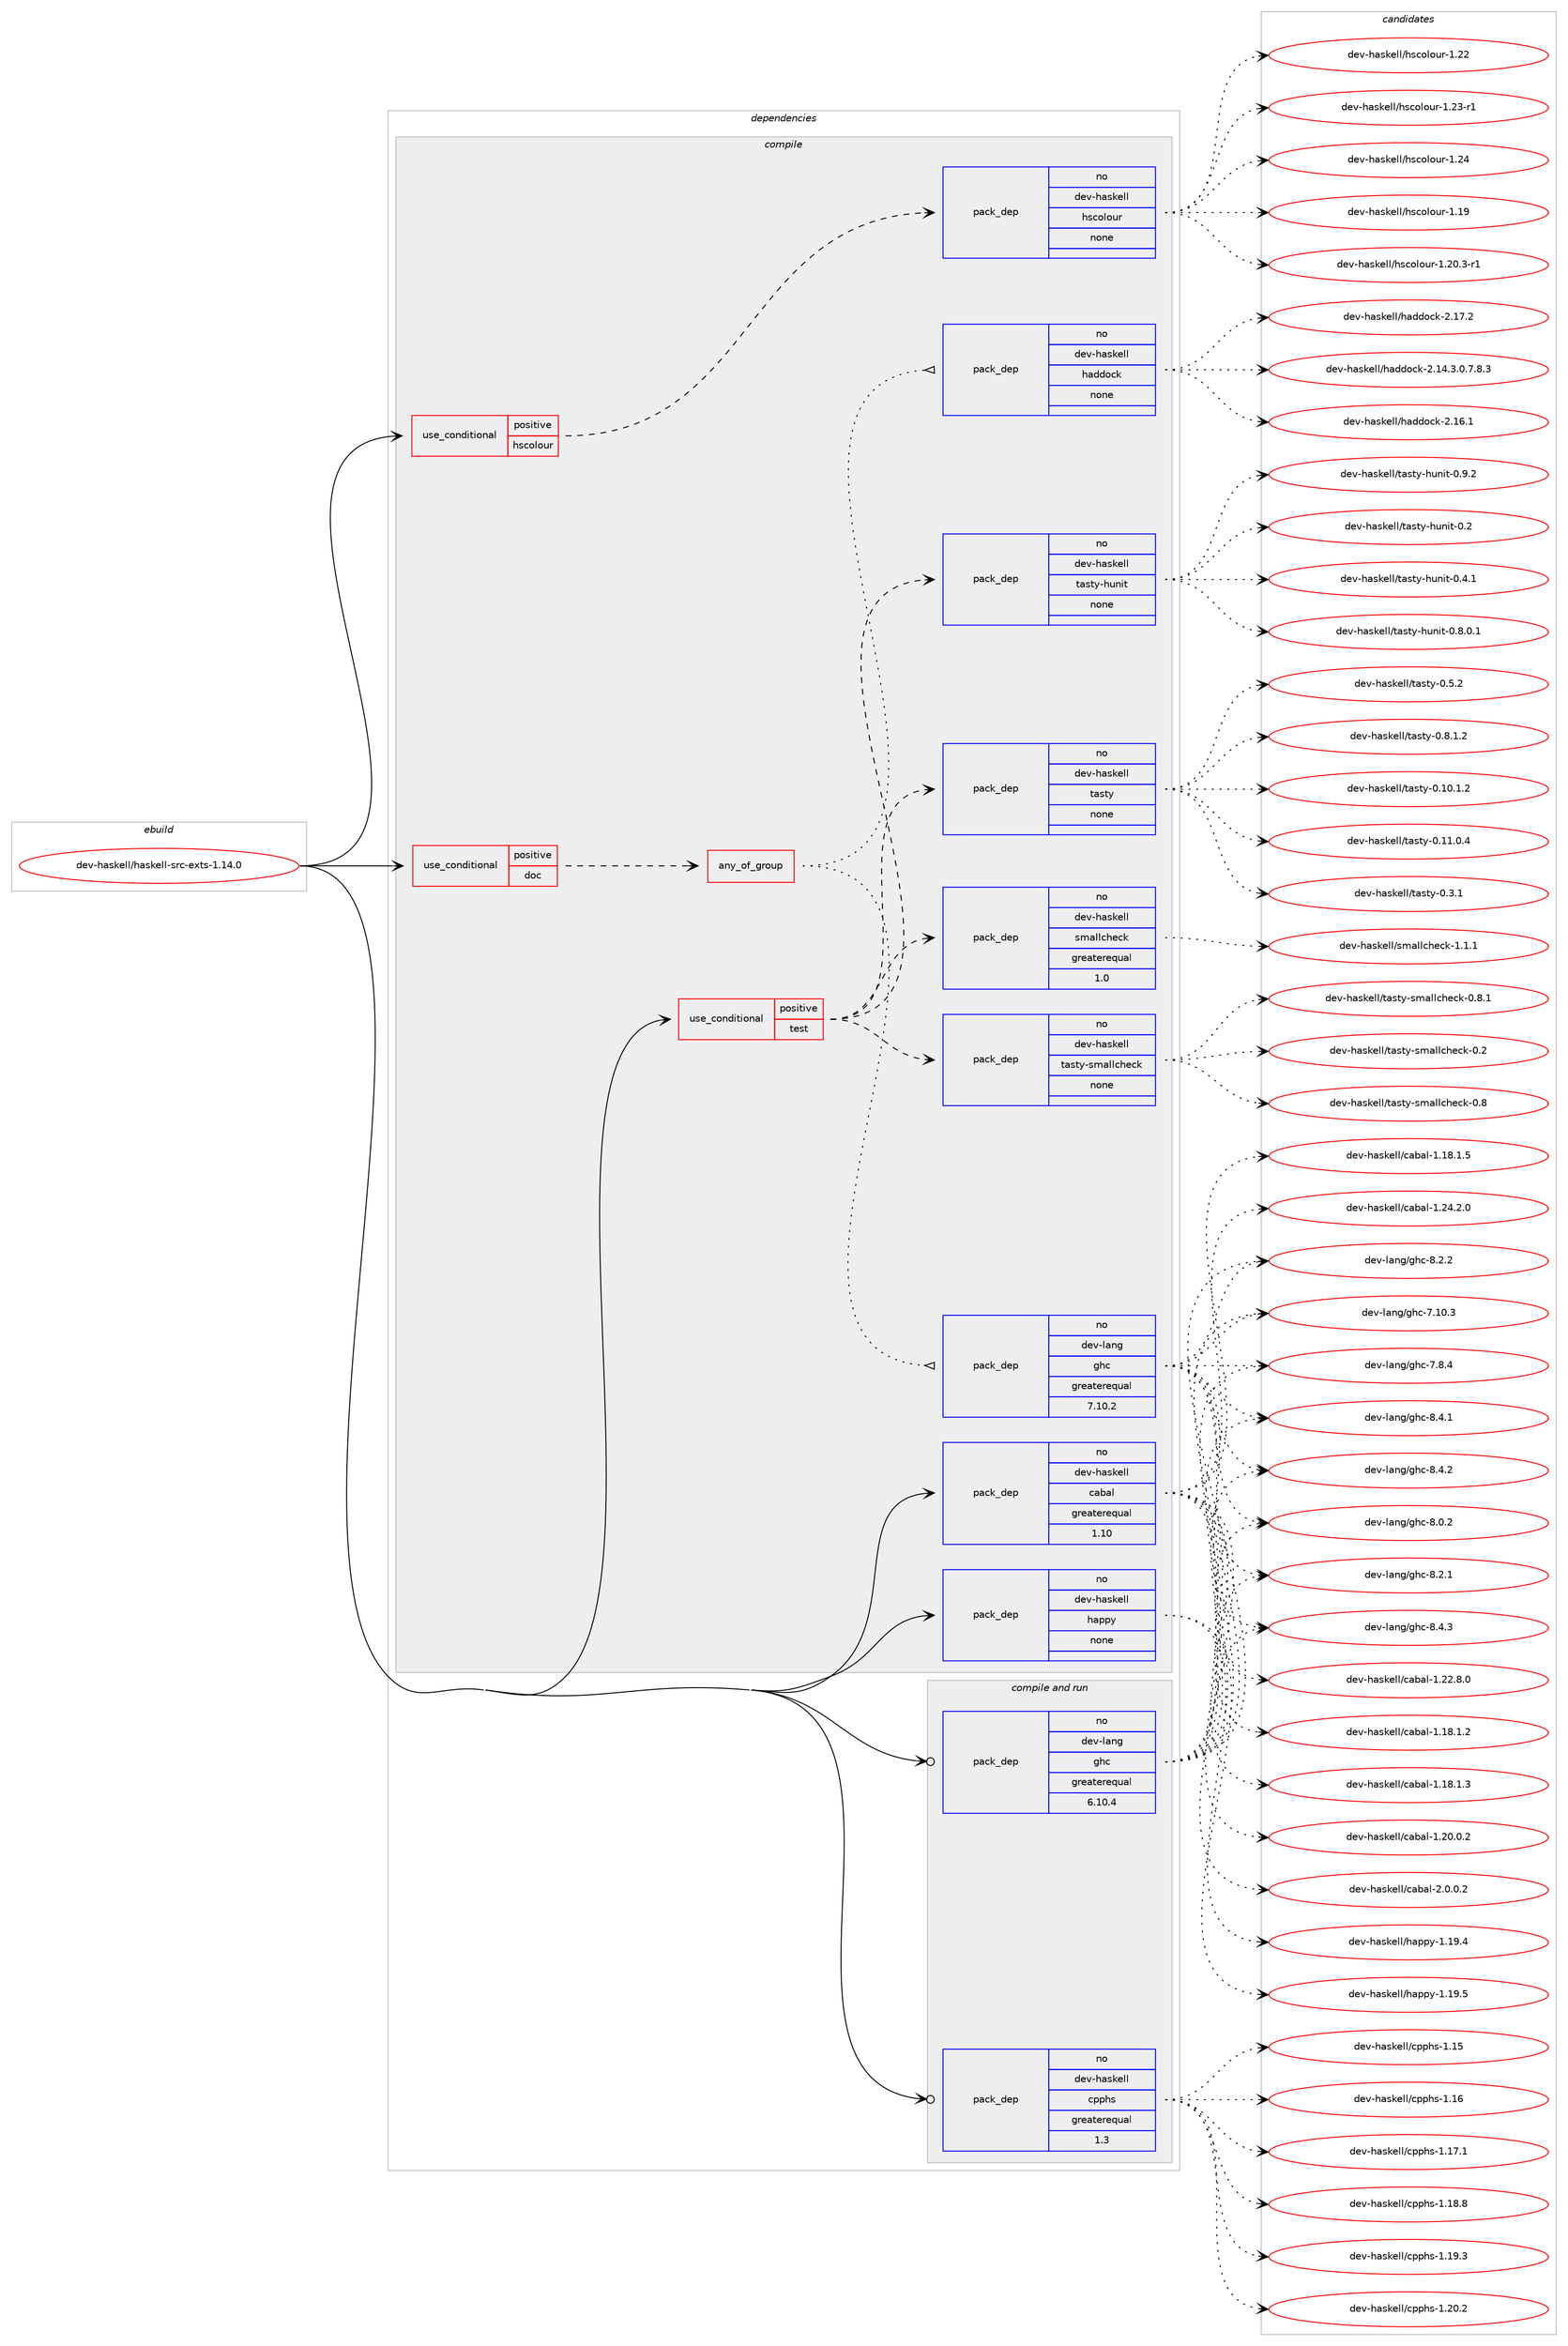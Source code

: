 digraph prolog {

# *************
# Graph options
# *************

newrank=true;
concentrate=true;
compound=true;
graph [rankdir=LR,fontname=Helvetica,fontsize=10,ranksep=1.5];#, ranksep=2.5, nodesep=0.2];
edge  [arrowhead=vee];
node  [fontname=Helvetica,fontsize=10];

# **********
# The ebuild
# **********

subgraph cluster_leftcol {
color=gray;
rank=same;
label=<<i>ebuild</i>>;
id [label="dev-haskell/haskell-src-exts-1.14.0", color=red, width=4, href="../dev-haskell/haskell-src-exts-1.14.0.svg"];
}

# ****************
# The dependencies
# ****************

subgraph cluster_midcol {
color=gray;
label=<<i>dependencies</i>>;
subgraph cluster_compile {
fillcolor="#eeeeee";
style=filled;
label=<<i>compile</i>>;
subgraph cond359830 {
dependency1334212 [label=<<TABLE BORDER="0" CELLBORDER="1" CELLSPACING="0" CELLPADDING="4"><TR><TD ROWSPAN="3" CELLPADDING="10">use_conditional</TD></TR><TR><TD>positive</TD></TR><TR><TD>doc</TD></TR></TABLE>>, shape=none, color=red];
subgraph any20986 {
dependency1334213 [label=<<TABLE BORDER="0" CELLBORDER="1" CELLSPACING="0" CELLPADDING="4"><TR><TD CELLPADDING="10">any_of_group</TD></TR></TABLE>>, shape=none, color=red];subgraph pack952844 {
dependency1334214 [label=<<TABLE BORDER="0" CELLBORDER="1" CELLSPACING="0" CELLPADDING="4" WIDTH="220"><TR><TD ROWSPAN="6" CELLPADDING="30">pack_dep</TD></TR><TR><TD WIDTH="110">no</TD></TR><TR><TD>dev-haskell</TD></TR><TR><TD>haddock</TD></TR><TR><TD>none</TD></TR><TR><TD></TD></TR></TABLE>>, shape=none, color=blue];
}
dependency1334213:e -> dependency1334214:w [weight=20,style="dotted",arrowhead="oinv"];
subgraph pack952845 {
dependency1334215 [label=<<TABLE BORDER="0" CELLBORDER="1" CELLSPACING="0" CELLPADDING="4" WIDTH="220"><TR><TD ROWSPAN="6" CELLPADDING="30">pack_dep</TD></TR><TR><TD WIDTH="110">no</TD></TR><TR><TD>dev-lang</TD></TR><TR><TD>ghc</TD></TR><TR><TD>greaterequal</TD></TR><TR><TD>7.10.2</TD></TR></TABLE>>, shape=none, color=blue];
}
dependency1334213:e -> dependency1334215:w [weight=20,style="dotted",arrowhead="oinv"];
}
dependency1334212:e -> dependency1334213:w [weight=20,style="dashed",arrowhead="vee"];
}
id:e -> dependency1334212:w [weight=20,style="solid",arrowhead="vee"];
subgraph cond359831 {
dependency1334216 [label=<<TABLE BORDER="0" CELLBORDER="1" CELLSPACING="0" CELLPADDING="4"><TR><TD ROWSPAN="3" CELLPADDING="10">use_conditional</TD></TR><TR><TD>positive</TD></TR><TR><TD>hscolour</TD></TR></TABLE>>, shape=none, color=red];
subgraph pack952846 {
dependency1334217 [label=<<TABLE BORDER="0" CELLBORDER="1" CELLSPACING="0" CELLPADDING="4" WIDTH="220"><TR><TD ROWSPAN="6" CELLPADDING="30">pack_dep</TD></TR><TR><TD WIDTH="110">no</TD></TR><TR><TD>dev-haskell</TD></TR><TR><TD>hscolour</TD></TR><TR><TD>none</TD></TR><TR><TD></TD></TR></TABLE>>, shape=none, color=blue];
}
dependency1334216:e -> dependency1334217:w [weight=20,style="dashed",arrowhead="vee"];
}
id:e -> dependency1334216:w [weight=20,style="solid",arrowhead="vee"];
subgraph cond359832 {
dependency1334218 [label=<<TABLE BORDER="0" CELLBORDER="1" CELLSPACING="0" CELLPADDING="4"><TR><TD ROWSPAN="3" CELLPADDING="10">use_conditional</TD></TR><TR><TD>positive</TD></TR><TR><TD>test</TD></TR></TABLE>>, shape=none, color=red];
subgraph pack952847 {
dependency1334219 [label=<<TABLE BORDER="0" CELLBORDER="1" CELLSPACING="0" CELLPADDING="4" WIDTH="220"><TR><TD ROWSPAN="6" CELLPADDING="30">pack_dep</TD></TR><TR><TD WIDTH="110">no</TD></TR><TR><TD>dev-haskell</TD></TR><TR><TD>smallcheck</TD></TR><TR><TD>greaterequal</TD></TR><TR><TD>1.0</TD></TR></TABLE>>, shape=none, color=blue];
}
dependency1334218:e -> dependency1334219:w [weight=20,style="dashed",arrowhead="vee"];
subgraph pack952848 {
dependency1334220 [label=<<TABLE BORDER="0" CELLBORDER="1" CELLSPACING="0" CELLPADDING="4" WIDTH="220"><TR><TD ROWSPAN="6" CELLPADDING="30">pack_dep</TD></TR><TR><TD WIDTH="110">no</TD></TR><TR><TD>dev-haskell</TD></TR><TR><TD>tasty</TD></TR><TR><TD>none</TD></TR><TR><TD></TD></TR></TABLE>>, shape=none, color=blue];
}
dependency1334218:e -> dependency1334220:w [weight=20,style="dashed",arrowhead="vee"];
subgraph pack952849 {
dependency1334221 [label=<<TABLE BORDER="0" CELLBORDER="1" CELLSPACING="0" CELLPADDING="4" WIDTH="220"><TR><TD ROWSPAN="6" CELLPADDING="30">pack_dep</TD></TR><TR><TD WIDTH="110">no</TD></TR><TR><TD>dev-haskell</TD></TR><TR><TD>tasty-hunit</TD></TR><TR><TD>none</TD></TR><TR><TD></TD></TR></TABLE>>, shape=none, color=blue];
}
dependency1334218:e -> dependency1334221:w [weight=20,style="dashed",arrowhead="vee"];
subgraph pack952850 {
dependency1334222 [label=<<TABLE BORDER="0" CELLBORDER="1" CELLSPACING="0" CELLPADDING="4" WIDTH="220"><TR><TD ROWSPAN="6" CELLPADDING="30">pack_dep</TD></TR><TR><TD WIDTH="110">no</TD></TR><TR><TD>dev-haskell</TD></TR><TR><TD>tasty-smallcheck</TD></TR><TR><TD>none</TD></TR><TR><TD></TD></TR></TABLE>>, shape=none, color=blue];
}
dependency1334218:e -> dependency1334222:w [weight=20,style="dashed",arrowhead="vee"];
}
id:e -> dependency1334218:w [weight=20,style="solid",arrowhead="vee"];
subgraph pack952851 {
dependency1334223 [label=<<TABLE BORDER="0" CELLBORDER="1" CELLSPACING="0" CELLPADDING="4" WIDTH="220"><TR><TD ROWSPAN="6" CELLPADDING="30">pack_dep</TD></TR><TR><TD WIDTH="110">no</TD></TR><TR><TD>dev-haskell</TD></TR><TR><TD>cabal</TD></TR><TR><TD>greaterequal</TD></TR><TR><TD>1.10</TD></TR></TABLE>>, shape=none, color=blue];
}
id:e -> dependency1334223:w [weight=20,style="solid",arrowhead="vee"];
subgraph pack952852 {
dependency1334224 [label=<<TABLE BORDER="0" CELLBORDER="1" CELLSPACING="0" CELLPADDING="4" WIDTH="220"><TR><TD ROWSPAN="6" CELLPADDING="30">pack_dep</TD></TR><TR><TD WIDTH="110">no</TD></TR><TR><TD>dev-haskell</TD></TR><TR><TD>happy</TD></TR><TR><TD>none</TD></TR><TR><TD></TD></TR></TABLE>>, shape=none, color=blue];
}
id:e -> dependency1334224:w [weight=20,style="solid",arrowhead="vee"];
}
subgraph cluster_compileandrun {
fillcolor="#eeeeee";
style=filled;
label=<<i>compile and run</i>>;
subgraph pack952853 {
dependency1334225 [label=<<TABLE BORDER="0" CELLBORDER="1" CELLSPACING="0" CELLPADDING="4" WIDTH="220"><TR><TD ROWSPAN="6" CELLPADDING="30">pack_dep</TD></TR><TR><TD WIDTH="110">no</TD></TR><TR><TD>dev-haskell</TD></TR><TR><TD>cpphs</TD></TR><TR><TD>greaterequal</TD></TR><TR><TD>1.3</TD></TR></TABLE>>, shape=none, color=blue];
}
id:e -> dependency1334225:w [weight=20,style="solid",arrowhead="odotvee"];
subgraph pack952854 {
dependency1334226 [label=<<TABLE BORDER="0" CELLBORDER="1" CELLSPACING="0" CELLPADDING="4" WIDTH="220"><TR><TD ROWSPAN="6" CELLPADDING="30">pack_dep</TD></TR><TR><TD WIDTH="110">no</TD></TR><TR><TD>dev-lang</TD></TR><TR><TD>ghc</TD></TR><TR><TD>greaterequal</TD></TR><TR><TD>6.10.4</TD></TR></TABLE>>, shape=none, color=blue];
}
id:e -> dependency1334226:w [weight=20,style="solid",arrowhead="odotvee"];
}
subgraph cluster_run {
fillcolor="#eeeeee";
style=filled;
label=<<i>run</i>>;
}
}

# **************
# The candidates
# **************

subgraph cluster_choices {
rank=same;
color=gray;
label=<<i>candidates</i>>;

subgraph choice952844 {
color=black;
nodesep=1;
choice1001011184510497115107101108108471049710010011199107455046495246514648465546564651 [label="dev-haskell/haddock-2.14.3.0.7.8.3", color=red, width=4,href="../dev-haskell/haddock-2.14.3.0.7.8.3.svg"];
choice100101118451049711510710110810847104971001001119910745504649544649 [label="dev-haskell/haddock-2.16.1", color=red, width=4,href="../dev-haskell/haddock-2.16.1.svg"];
choice100101118451049711510710110810847104971001001119910745504649554650 [label="dev-haskell/haddock-2.17.2", color=red, width=4,href="../dev-haskell/haddock-2.17.2.svg"];
dependency1334214:e -> choice1001011184510497115107101108108471049710010011199107455046495246514648465546564651:w [style=dotted,weight="100"];
dependency1334214:e -> choice100101118451049711510710110810847104971001001119910745504649544649:w [style=dotted,weight="100"];
dependency1334214:e -> choice100101118451049711510710110810847104971001001119910745504649554650:w [style=dotted,weight="100"];
}
subgraph choice952845 {
color=black;
nodesep=1;
choice1001011184510897110103471031049945554649484651 [label="dev-lang/ghc-7.10.3", color=red, width=4,href="../dev-lang/ghc-7.10.3.svg"];
choice10010111845108971101034710310499455546564652 [label="dev-lang/ghc-7.8.4", color=red, width=4,href="../dev-lang/ghc-7.8.4.svg"];
choice10010111845108971101034710310499455646484650 [label="dev-lang/ghc-8.0.2", color=red, width=4,href="../dev-lang/ghc-8.0.2.svg"];
choice10010111845108971101034710310499455646504649 [label="dev-lang/ghc-8.2.1", color=red, width=4,href="../dev-lang/ghc-8.2.1.svg"];
choice10010111845108971101034710310499455646504650 [label="dev-lang/ghc-8.2.2", color=red, width=4,href="../dev-lang/ghc-8.2.2.svg"];
choice10010111845108971101034710310499455646524649 [label="dev-lang/ghc-8.4.1", color=red, width=4,href="../dev-lang/ghc-8.4.1.svg"];
choice10010111845108971101034710310499455646524650 [label="dev-lang/ghc-8.4.2", color=red, width=4,href="../dev-lang/ghc-8.4.2.svg"];
choice10010111845108971101034710310499455646524651 [label="dev-lang/ghc-8.4.3", color=red, width=4,href="../dev-lang/ghc-8.4.3.svg"];
dependency1334215:e -> choice1001011184510897110103471031049945554649484651:w [style=dotted,weight="100"];
dependency1334215:e -> choice10010111845108971101034710310499455546564652:w [style=dotted,weight="100"];
dependency1334215:e -> choice10010111845108971101034710310499455646484650:w [style=dotted,weight="100"];
dependency1334215:e -> choice10010111845108971101034710310499455646504649:w [style=dotted,weight="100"];
dependency1334215:e -> choice10010111845108971101034710310499455646504650:w [style=dotted,weight="100"];
dependency1334215:e -> choice10010111845108971101034710310499455646524649:w [style=dotted,weight="100"];
dependency1334215:e -> choice10010111845108971101034710310499455646524650:w [style=dotted,weight="100"];
dependency1334215:e -> choice10010111845108971101034710310499455646524651:w [style=dotted,weight="100"];
}
subgraph choice952846 {
color=black;
nodesep=1;
choice100101118451049711510710110810847104115991111081111171144549464957 [label="dev-haskell/hscolour-1.19", color=red, width=4,href="../dev-haskell/hscolour-1.19.svg"];
choice10010111845104971151071011081084710411599111108111117114454946504846514511449 [label="dev-haskell/hscolour-1.20.3-r1", color=red, width=4,href="../dev-haskell/hscolour-1.20.3-r1.svg"];
choice100101118451049711510710110810847104115991111081111171144549465050 [label="dev-haskell/hscolour-1.22", color=red, width=4,href="../dev-haskell/hscolour-1.22.svg"];
choice1001011184510497115107101108108471041159911110811111711445494650514511449 [label="dev-haskell/hscolour-1.23-r1", color=red, width=4,href="../dev-haskell/hscolour-1.23-r1.svg"];
choice100101118451049711510710110810847104115991111081111171144549465052 [label="dev-haskell/hscolour-1.24", color=red, width=4,href="../dev-haskell/hscolour-1.24.svg"];
dependency1334217:e -> choice100101118451049711510710110810847104115991111081111171144549464957:w [style=dotted,weight="100"];
dependency1334217:e -> choice10010111845104971151071011081084710411599111108111117114454946504846514511449:w [style=dotted,weight="100"];
dependency1334217:e -> choice100101118451049711510710110810847104115991111081111171144549465050:w [style=dotted,weight="100"];
dependency1334217:e -> choice1001011184510497115107101108108471041159911110811111711445494650514511449:w [style=dotted,weight="100"];
dependency1334217:e -> choice100101118451049711510710110810847104115991111081111171144549465052:w [style=dotted,weight="100"];
}
subgraph choice952847 {
color=black;
nodesep=1;
choice100101118451049711510710110810847115109971081089910410199107454946494649 [label="dev-haskell/smallcheck-1.1.1", color=red, width=4,href="../dev-haskell/smallcheck-1.1.1.svg"];
dependency1334219:e -> choice100101118451049711510710110810847115109971081089910410199107454946494649:w [style=dotted,weight="100"];
}
subgraph choice952848 {
color=black;
nodesep=1;
choice10010111845104971151071011081084711697115116121454846494846494650 [label="dev-haskell/tasty-0.10.1.2", color=red, width=4,href="../dev-haskell/tasty-0.10.1.2.svg"];
choice10010111845104971151071011081084711697115116121454846494946484652 [label="dev-haskell/tasty-0.11.0.4", color=red, width=4,href="../dev-haskell/tasty-0.11.0.4.svg"];
choice10010111845104971151071011081084711697115116121454846514649 [label="dev-haskell/tasty-0.3.1", color=red, width=4,href="../dev-haskell/tasty-0.3.1.svg"];
choice10010111845104971151071011081084711697115116121454846534650 [label="dev-haskell/tasty-0.5.2", color=red, width=4,href="../dev-haskell/tasty-0.5.2.svg"];
choice100101118451049711510710110810847116971151161214548465646494650 [label="dev-haskell/tasty-0.8.1.2", color=red, width=4,href="../dev-haskell/tasty-0.8.1.2.svg"];
dependency1334220:e -> choice10010111845104971151071011081084711697115116121454846494846494650:w [style=dotted,weight="100"];
dependency1334220:e -> choice10010111845104971151071011081084711697115116121454846494946484652:w [style=dotted,weight="100"];
dependency1334220:e -> choice10010111845104971151071011081084711697115116121454846514649:w [style=dotted,weight="100"];
dependency1334220:e -> choice10010111845104971151071011081084711697115116121454846534650:w [style=dotted,weight="100"];
dependency1334220:e -> choice100101118451049711510710110810847116971151161214548465646494650:w [style=dotted,weight="100"];
}
subgraph choice952849 {
color=black;
nodesep=1;
choice100101118451049711510710110810847116971151161214510411711010511645484650 [label="dev-haskell/tasty-hunit-0.2", color=red, width=4,href="../dev-haskell/tasty-hunit-0.2.svg"];
choice1001011184510497115107101108108471169711511612145104117110105116454846524649 [label="dev-haskell/tasty-hunit-0.4.1", color=red, width=4,href="../dev-haskell/tasty-hunit-0.4.1.svg"];
choice10010111845104971151071011081084711697115116121451041171101051164548465646484649 [label="dev-haskell/tasty-hunit-0.8.0.1", color=red, width=4,href="../dev-haskell/tasty-hunit-0.8.0.1.svg"];
choice1001011184510497115107101108108471169711511612145104117110105116454846574650 [label="dev-haskell/tasty-hunit-0.9.2", color=red, width=4,href="../dev-haskell/tasty-hunit-0.9.2.svg"];
dependency1334221:e -> choice100101118451049711510710110810847116971151161214510411711010511645484650:w [style=dotted,weight="100"];
dependency1334221:e -> choice1001011184510497115107101108108471169711511612145104117110105116454846524649:w [style=dotted,weight="100"];
dependency1334221:e -> choice10010111845104971151071011081084711697115116121451041171101051164548465646484649:w [style=dotted,weight="100"];
dependency1334221:e -> choice1001011184510497115107101108108471169711511612145104117110105116454846574650:w [style=dotted,weight="100"];
}
subgraph choice952850 {
color=black;
nodesep=1;
choice100101118451049711510710110810847116971151161214511510997108108991041019910745484650 [label="dev-haskell/tasty-smallcheck-0.2", color=red, width=4,href="../dev-haskell/tasty-smallcheck-0.2.svg"];
choice100101118451049711510710110810847116971151161214511510997108108991041019910745484656 [label="dev-haskell/tasty-smallcheck-0.8", color=red, width=4,href="../dev-haskell/tasty-smallcheck-0.8.svg"];
choice1001011184510497115107101108108471169711511612145115109971081089910410199107454846564649 [label="dev-haskell/tasty-smallcheck-0.8.1", color=red, width=4,href="../dev-haskell/tasty-smallcheck-0.8.1.svg"];
dependency1334222:e -> choice100101118451049711510710110810847116971151161214511510997108108991041019910745484650:w [style=dotted,weight="100"];
dependency1334222:e -> choice100101118451049711510710110810847116971151161214511510997108108991041019910745484656:w [style=dotted,weight="100"];
dependency1334222:e -> choice1001011184510497115107101108108471169711511612145115109971081089910410199107454846564649:w [style=dotted,weight="100"];
}
subgraph choice952851 {
color=black;
nodesep=1;
choice10010111845104971151071011081084799979897108454946495646494650 [label="dev-haskell/cabal-1.18.1.2", color=red, width=4,href="../dev-haskell/cabal-1.18.1.2.svg"];
choice10010111845104971151071011081084799979897108454946495646494651 [label="dev-haskell/cabal-1.18.1.3", color=red, width=4,href="../dev-haskell/cabal-1.18.1.3.svg"];
choice10010111845104971151071011081084799979897108454946495646494653 [label="dev-haskell/cabal-1.18.1.5", color=red, width=4,href="../dev-haskell/cabal-1.18.1.5.svg"];
choice10010111845104971151071011081084799979897108454946504846484650 [label="dev-haskell/cabal-1.20.0.2", color=red, width=4,href="../dev-haskell/cabal-1.20.0.2.svg"];
choice10010111845104971151071011081084799979897108454946505046564648 [label="dev-haskell/cabal-1.22.8.0", color=red, width=4,href="../dev-haskell/cabal-1.22.8.0.svg"];
choice10010111845104971151071011081084799979897108454946505246504648 [label="dev-haskell/cabal-1.24.2.0", color=red, width=4,href="../dev-haskell/cabal-1.24.2.0.svg"];
choice100101118451049711510710110810847999798971084550464846484650 [label="dev-haskell/cabal-2.0.0.2", color=red, width=4,href="../dev-haskell/cabal-2.0.0.2.svg"];
dependency1334223:e -> choice10010111845104971151071011081084799979897108454946495646494650:w [style=dotted,weight="100"];
dependency1334223:e -> choice10010111845104971151071011081084799979897108454946495646494651:w [style=dotted,weight="100"];
dependency1334223:e -> choice10010111845104971151071011081084799979897108454946495646494653:w [style=dotted,weight="100"];
dependency1334223:e -> choice10010111845104971151071011081084799979897108454946504846484650:w [style=dotted,weight="100"];
dependency1334223:e -> choice10010111845104971151071011081084799979897108454946505046564648:w [style=dotted,weight="100"];
dependency1334223:e -> choice10010111845104971151071011081084799979897108454946505246504648:w [style=dotted,weight="100"];
dependency1334223:e -> choice100101118451049711510710110810847999798971084550464846484650:w [style=dotted,weight="100"];
}
subgraph choice952852 {
color=black;
nodesep=1;
choice1001011184510497115107101108108471049711211212145494649574652 [label="dev-haskell/happy-1.19.4", color=red, width=4,href="../dev-haskell/happy-1.19.4.svg"];
choice1001011184510497115107101108108471049711211212145494649574653 [label="dev-haskell/happy-1.19.5", color=red, width=4,href="../dev-haskell/happy-1.19.5.svg"];
dependency1334224:e -> choice1001011184510497115107101108108471049711211212145494649574652:w [style=dotted,weight="100"];
dependency1334224:e -> choice1001011184510497115107101108108471049711211212145494649574653:w [style=dotted,weight="100"];
}
subgraph choice952853 {
color=black;
nodesep=1;
choice100101118451049711510710110810847991121121041154549464953 [label="dev-haskell/cpphs-1.15", color=red, width=4,href="../dev-haskell/cpphs-1.15.svg"];
choice100101118451049711510710110810847991121121041154549464954 [label="dev-haskell/cpphs-1.16", color=red, width=4,href="../dev-haskell/cpphs-1.16.svg"];
choice1001011184510497115107101108108479911211210411545494649554649 [label="dev-haskell/cpphs-1.17.1", color=red, width=4,href="../dev-haskell/cpphs-1.17.1.svg"];
choice1001011184510497115107101108108479911211210411545494649564656 [label="dev-haskell/cpphs-1.18.8", color=red, width=4,href="../dev-haskell/cpphs-1.18.8.svg"];
choice1001011184510497115107101108108479911211210411545494649574651 [label="dev-haskell/cpphs-1.19.3", color=red, width=4,href="../dev-haskell/cpphs-1.19.3.svg"];
choice1001011184510497115107101108108479911211210411545494650484650 [label="dev-haskell/cpphs-1.20.2", color=red, width=4,href="../dev-haskell/cpphs-1.20.2.svg"];
dependency1334225:e -> choice100101118451049711510710110810847991121121041154549464953:w [style=dotted,weight="100"];
dependency1334225:e -> choice100101118451049711510710110810847991121121041154549464954:w [style=dotted,weight="100"];
dependency1334225:e -> choice1001011184510497115107101108108479911211210411545494649554649:w [style=dotted,weight="100"];
dependency1334225:e -> choice1001011184510497115107101108108479911211210411545494649564656:w [style=dotted,weight="100"];
dependency1334225:e -> choice1001011184510497115107101108108479911211210411545494649574651:w [style=dotted,weight="100"];
dependency1334225:e -> choice1001011184510497115107101108108479911211210411545494650484650:w [style=dotted,weight="100"];
}
subgraph choice952854 {
color=black;
nodesep=1;
choice1001011184510897110103471031049945554649484651 [label="dev-lang/ghc-7.10.3", color=red, width=4,href="../dev-lang/ghc-7.10.3.svg"];
choice10010111845108971101034710310499455546564652 [label="dev-lang/ghc-7.8.4", color=red, width=4,href="../dev-lang/ghc-7.8.4.svg"];
choice10010111845108971101034710310499455646484650 [label="dev-lang/ghc-8.0.2", color=red, width=4,href="../dev-lang/ghc-8.0.2.svg"];
choice10010111845108971101034710310499455646504649 [label="dev-lang/ghc-8.2.1", color=red, width=4,href="../dev-lang/ghc-8.2.1.svg"];
choice10010111845108971101034710310499455646504650 [label="dev-lang/ghc-8.2.2", color=red, width=4,href="../dev-lang/ghc-8.2.2.svg"];
choice10010111845108971101034710310499455646524649 [label="dev-lang/ghc-8.4.1", color=red, width=4,href="../dev-lang/ghc-8.4.1.svg"];
choice10010111845108971101034710310499455646524650 [label="dev-lang/ghc-8.4.2", color=red, width=4,href="../dev-lang/ghc-8.4.2.svg"];
choice10010111845108971101034710310499455646524651 [label="dev-lang/ghc-8.4.3", color=red, width=4,href="../dev-lang/ghc-8.4.3.svg"];
dependency1334226:e -> choice1001011184510897110103471031049945554649484651:w [style=dotted,weight="100"];
dependency1334226:e -> choice10010111845108971101034710310499455546564652:w [style=dotted,weight="100"];
dependency1334226:e -> choice10010111845108971101034710310499455646484650:w [style=dotted,weight="100"];
dependency1334226:e -> choice10010111845108971101034710310499455646504649:w [style=dotted,weight="100"];
dependency1334226:e -> choice10010111845108971101034710310499455646504650:w [style=dotted,weight="100"];
dependency1334226:e -> choice10010111845108971101034710310499455646524649:w [style=dotted,weight="100"];
dependency1334226:e -> choice10010111845108971101034710310499455646524650:w [style=dotted,weight="100"];
dependency1334226:e -> choice10010111845108971101034710310499455646524651:w [style=dotted,weight="100"];
}
}

}
